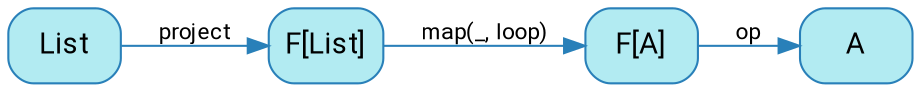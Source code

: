digraph {
    bgcolor=transparent
    splines=false
    rankdir=LR

    // Default theme: enabled
    node[shape="rectangle" style="rounded,filled" color="#2980B9" fillcolor="#b2ebf2" fontcolor="#000000" fontname="Segoe UI,Roboto,Helvetica,Arial,sans-serif"]
    edge [color="#2980B9" fontcolor="#000000" fontname="Segoe UI,Roboto,Helvetica,Arial,sans-serif" fontsize=11]

    ListFList[label="F[List]"]
    ListFA[label="F[A]"]

    List      -> ListFList [label=project]
    ListFList -> ListFA[label="map(_, loop)"]
    ListFA    -> A [label=op]
}
